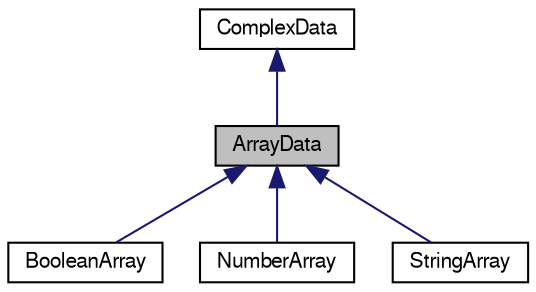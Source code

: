 digraph "ArrayData"
{
  bgcolor="transparent";
  edge [fontname="FreeSans",fontsize="10",labelfontname="FreeSans",labelfontsize="10"];
  node [fontname="FreeSans",fontsize="10",shape=record];
  Node1 [label="ArrayData",height=0.2,width=0.4,color="black", fillcolor="grey75", style="filled" fontcolor="black"];
  Node2 -> Node1 [dir="back",color="midnightblue",fontsize="10",style="solid",fontname="FreeSans"];
  Node2 [label="ComplexData",height=0.2,width=0.4,color="black",URL="$class_complex_data.html"];
  Node1 -> Node3 [dir="back",color="midnightblue",fontsize="10",style="solid",fontname="FreeSans"];
  Node3 [label="BooleanArray",height=0.2,width=0.4,color="black",URL="$class_boolean_array.html"];
  Node1 -> Node4 [dir="back",color="midnightblue",fontsize="10",style="solid",fontname="FreeSans"];
  Node4 [label="NumberArray",height=0.2,width=0.4,color="black",URL="$class_number_array.html"];
  Node1 -> Node5 [dir="back",color="midnightblue",fontsize="10",style="solid",fontname="FreeSans"];
  Node5 [label="StringArray",height=0.2,width=0.4,color="black",URL="$class_string_array.html"];
}
